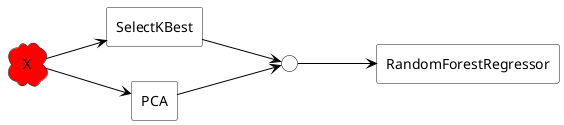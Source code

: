 @startuml

skinparam shadowing false

left to right direction

skinparam interface {
    borderColor black
}

skinparam component {
    arrowColor Black
}

cloud X #red
rectangle SelectKBest #white
rectangle PCA #white
interface " " as c1 #white
rectangle RandomForestRegressor #white
X --> SelectKBest
X --> PCA
SelectKBest --> c1
PCA --> c1
c1 --> RandomForestRegressor

@enduml
